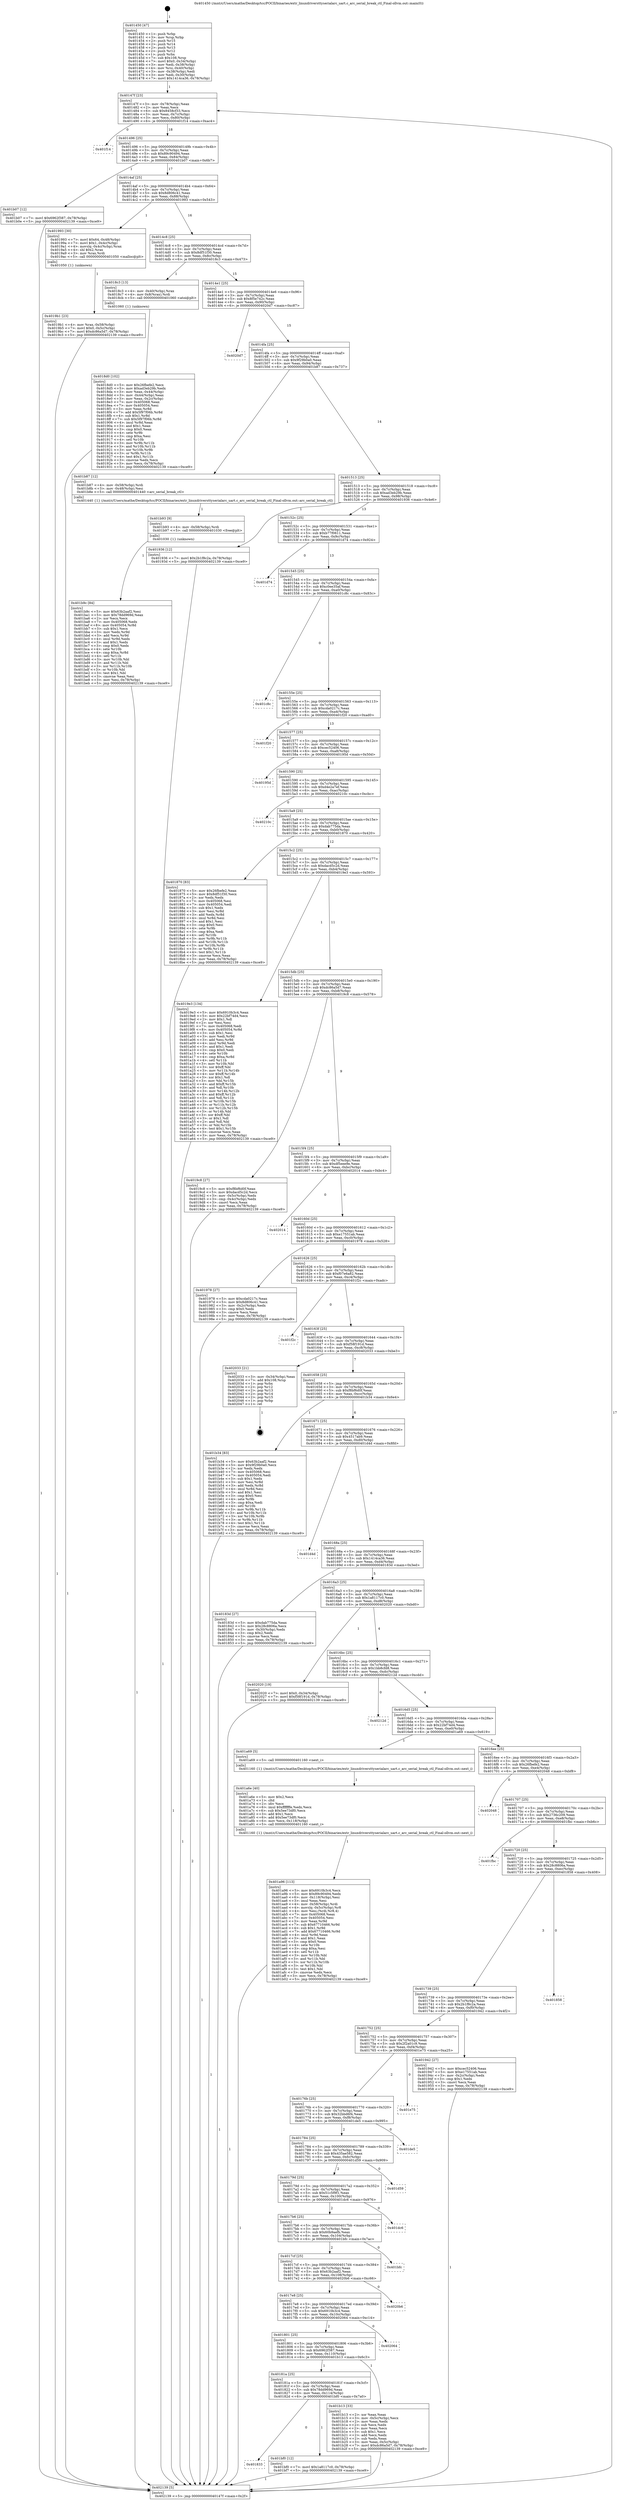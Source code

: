 digraph "0x401450" {
  label = "0x401450 (/mnt/c/Users/mathe/Desktop/tcc/POCII/binaries/extr_linuxdriversttyserialarc_uart.c_arc_serial_break_ctl_Final-ollvm.out::main(0))"
  labelloc = "t"
  node[shape=record]

  Entry [label="",width=0.3,height=0.3,shape=circle,fillcolor=black,style=filled]
  "0x40147f" [label="{
     0x40147f [23]\l
     | [instrs]\l
     &nbsp;&nbsp;0x40147f \<+3\>: mov -0x78(%rbp),%eax\l
     &nbsp;&nbsp;0x401482 \<+2\>: mov %eax,%ecx\l
     &nbsp;&nbsp;0x401484 \<+6\>: sub $0x8458cf33,%ecx\l
     &nbsp;&nbsp;0x40148a \<+3\>: mov %eax,-0x7c(%rbp)\l
     &nbsp;&nbsp;0x40148d \<+3\>: mov %ecx,-0x80(%rbp)\l
     &nbsp;&nbsp;0x401490 \<+6\>: je 0000000000401f14 \<main+0xac4\>\l
  }"]
  "0x401f14" [label="{
     0x401f14\l
  }", style=dashed]
  "0x401496" [label="{
     0x401496 [25]\l
     | [instrs]\l
     &nbsp;&nbsp;0x401496 \<+5\>: jmp 000000000040149b \<main+0x4b\>\l
     &nbsp;&nbsp;0x40149b \<+3\>: mov -0x7c(%rbp),%eax\l
     &nbsp;&nbsp;0x40149e \<+5\>: sub $0x89c90494,%eax\l
     &nbsp;&nbsp;0x4014a3 \<+6\>: mov %eax,-0x84(%rbp)\l
     &nbsp;&nbsp;0x4014a9 \<+6\>: je 0000000000401b07 \<main+0x6b7\>\l
  }"]
  Exit [label="",width=0.3,height=0.3,shape=circle,fillcolor=black,style=filled,peripheries=2]
  "0x401b07" [label="{
     0x401b07 [12]\l
     | [instrs]\l
     &nbsp;&nbsp;0x401b07 \<+7\>: movl $0x6962f387,-0x78(%rbp)\l
     &nbsp;&nbsp;0x401b0e \<+5\>: jmp 0000000000402139 \<main+0xce9\>\l
  }"]
  "0x4014af" [label="{
     0x4014af [25]\l
     | [instrs]\l
     &nbsp;&nbsp;0x4014af \<+5\>: jmp 00000000004014b4 \<main+0x64\>\l
     &nbsp;&nbsp;0x4014b4 \<+3\>: mov -0x7c(%rbp),%eax\l
     &nbsp;&nbsp;0x4014b7 \<+5\>: sub $0x8d806c41,%eax\l
     &nbsp;&nbsp;0x4014bc \<+6\>: mov %eax,-0x88(%rbp)\l
     &nbsp;&nbsp;0x4014c2 \<+6\>: je 0000000000401993 \<main+0x543\>\l
  }"]
  "0x401833" [label="{
     0x401833\l
  }", style=dashed]
  "0x401993" [label="{
     0x401993 [30]\l
     | [instrs]\l
     &nbsp;&nbsp;0x401993 \<+7\>: movl $0x64,-0x48(%rbp)\l
     &nbsp;&nbsp;0x40199a \<+7\>: movl $0x1,-0x4c(%rbp)\l
     &nbsp;&nbsp;0x4019a1 \<+4\>: movslq -0x4c(%rbp),%rax\l
     &nbsp;&nbsp;0x4019a5 \<+4\>: shl $0x2,%rax\l
     &nbsp;&nbsp;0x4019a9 \<+3\>: mov %rax,%rdi\l
     &nbsp;&nbsp;0x4019ac \<+5\>: call 0000000000401050 \<malloc@plt\>\l
     | [calls]\l
     &nbsp;&nbsp;0x401050 \{1\} (unknown)\l
  }"]
  "0x4014c8" [label="{
     0x4014c8 [25]\l
     | [instrs]\l
     &nbsp;&nbsp;0x4014c8 \<+5\>: jmp 00000000004014cd \<main+0x7d\>\l
     &nbsp;&nbsp;0x4014cd \<+3\>: mov -0x7c(%rbp),%eax\l
     &nbsp;&nbsp;0x4014d0 \<+5\>: sub $0x8df51f30,%eax\l
     &nbsp;&nbsp;0x4014d5 \<+6\>: mov %eax,-0x8c(%rbp)\l
     &nbsp;&nbsp;0x4014db \<+6\>: je 00000000004018c3 \<main+0x473\>\l
  }"]
  "0x401bf0" [label="{
     0x401bf0 [12]\l
     | [instrs]\l
     &nbsp;&nbsp;0x401bf0 \<+7\>: movl $0x1a8117c0,-0x78(%rbp)\l
     &nbsp;&nbsp;0x401bf7 \<+5\>: jmp 0000000000402139 \<main+0xce9\>\l
  }"]
  "0x4018c3" [label="{
     0x4018c3 [13]\l
     | [instrs]\l
     &nbsp;&nbsp;0x4018c3 \<+4\>: mov -0x40(%rbp),%rax\l
     &nbsp;&nbsp;0x4018c7 \<+4\>: mov 0x8(%rax),%rdi\l
     &nbsp;&nbsp;0x4018cb \<+5\>: call 0000000000401060 \<atoi@plt\>\l
     | [calls]\l
     &nbsp;&nbsp;0x401060 \{1\} (unknown)\l
  }"]
  "0x4014e1" [label="{
     0x4014e1 [25]\l
     | [instrs]\l
     &nbsp;&nbsp;0x4014e1 \<+5\>: jmp 00000000004014e6 \<main+0x96\>\l
     &nbsp;&nbsp;0x4014e6 \<+3\>: mov -0x7c(%rbp),%eax\l
     &nbsp;&nbsp;0x4014e9 \<+5\>: sub $0x8f5e742c,%eax\l
     &nbsp;&nbsp;0x4014ee \<+6\>: mov %eax,-0x90(%rbp)\l
     &nbsp;&nbsp;0x4014f4 \<+6\>: je 00000000004020d7 \<main+0xc87\>\l
  }"]
  "0x401b9c" [label="{
     0x401b9c [84]\l
     | [instrs]\l
     &nbsp;&nbsp;0x401b9c \<+5\>: mov $0x63b2aaf2,%esi\l
     &nbsp;&nbsp;0x401ba1 \<+5\>: mov $0x78dd969d,%eax\l
     &nbsp;&nbsp;0x401ba6 \<+2\>: xor %ecx,%ecx\l
     &nbsp;&nbsp;0x401ba8 \<+7\>: mov 0x405068,%edx\l
     &nbsp;&nbsp;0x401baf \<+8\>: mov 0x405054,%r8d\l
     &nbsp;&nbsp;0x401bb7 \<+3\>: sub $0x1,%ecx\l
     &nbsp;&nbsp;0x401bba \<+3\>: mov %edx,%r9d\l
     &nbsp;&nbsp;0x401bbd \<+3\>: add %ecx,%r9d\l
     &nbsp;&nbsp;0x401bc0 \<+4\>: imul %r9d,%edx\l
     &nbsp;&nbsp;0x401bc4 \<+3\>: and $0x1,%edx\l
     &nbsp;&nbsp;0x401bc7 \<+3\>: cmp $0x0,%edx\l
     &nbsp;&nbsp;0x401bca \<+4\>: sete %r10b\l
     &nbsp;&nbsp;0x401bce \<+4\>: cmp $0xa,%r8d\l
     &nbsp;&nbsp;0x401bd2 \<+4\>: setl %r11b\l
     &nbsp;&nbsp;0x401bd6 \<+3\>: mov %r10b,%bl\l
     &nbsp;&nbsp;0x401bd9 \<+3\>: and %r11b,%bl\l
     &nbsp;&nbsp;0x401bdc \<+3\>: xor %r11b,%r10b\l
     &nbsp;&nbsp;0x401bdf \<+3\>: or %r10b,%bl\l
     &nbsp;&nbsp;0x401be2 \<+3\>: test $0x1,%bl\l
     &nbsp;&nbsp;0x401be5 \<+3\>: cmovne %eax,%esi\l
     &nbsp;&nbsp;0x401be8 \<+3\>: mov %esi,-0x78(%rbp)\l
     &nbsp;&nbsp;0x401beb \<+5\>: jmp 0000000000402139 \<main+0xce9\>\l
  }"]
  "0x4020d7" [label="{
     0x4020d7\l
  }", style=dashed]
  "0x4014fa" [label="{
     0x4014fa [25]\l
     | [instrs]\l
     &nbsp;&nbsp;0x4014fa \<+5\>: jmp 00000000004014ff \<main+0xaf\>\l
     &nbsp;&nbsp;0x4014ff \<+3\>: mov -0x7c(%rbp),%eax\l
     &nbsp;&nbsp;0x401502 \<+5\>: sub $0x9f29b0a0,%eax\l
     &nbsp;&nbsp;0x401507 \<+6\>: mov %eax,-0x94(%rbp)\l
     &nbsp;&nbsp;0x40150d \<+6\>: je 0000000000401b87 \<main+0x737\>\l
  }"]
  "0x401b93" [label="{
     0x401b93 [9]\l
     | [instrs]\l
     &nbsp;&nbsp;0x401b93 \<+4\>: mov -0x58(%rbp),%rdi\l
     &nbsp;&nbsp;0x401b97 \<+5\>: call 0000000000401030 \<free@plt\>\l
     | [calls]\l
     &nbsp;&nbsp;0x401030 \{1\} (unknown)\l
  }"]
  "0x401b87" [label="{
     0x401b87 [12]\l
     | [instrs]\l
     &nbsp;&nbsp;0x401b87 \<+4\>: mov -0x58(%rbp),%rdi\l
     &nbsp;&nbsp;0x401b8b \<+3\>: mov -0x48(%rbp),%esi\l
     &nbsp;&nbsp;0x401b8e \<+5\>: call 0000000000401440 \<arc_serial_break_ctl\>\l
     | [calls]\l
     &nbsp;&nbsp;0x401440 \{1\} (/mnt/c/Users/mathe/Desktop/tcc/POCII/binaries/extr_linuxdriversttyserialarc_uart.c_arc_serial_break_ctl_Final-ollvm.out::arc_serial_break_ctl)\l
  }"]
  "0x401513" [label="{
     0x401513 [25]\l
     | [instrs]\l
     &nbsp;&nbsp;0x401513 \<+5\>: jmp 0000000000401518 \<main+0xc8\>\l
     &nbsp;&nbsp;0x401518 \<+3\>: mov -0x7c(%rbp),%eax\l
     &nbsp;&nbsp;0x40151b \<+5\>: sub $0xad3eb29b,%eax\l
     &nbsp;&nbsp;0x401520 \<+6\>: mov %eax,-0x98(%rbp)\l
     &nbsp;&nbsp;0x401526 \<+6\>: je 0000000000401936 \<main+0x4e6\>\l
  }"]
  "0x40181a" [label="{
     0x40181a [25]\l
     | [instrs]\l
     &nbsp;&nbsp;0x40181a \<+5\>: jmp 000000000040181f \<main+0x3cf\>\l
     &nbsp;&nbsp;0x40181f \<+3\>: mov -0x7c(%rbp),%eax\l
     &nbsp;&nbsp;0x401822 \<+5\>: sub $0x78dd969d,%eax\l
     &nbsp;&nbsp;0x401827 \<+6\>: mov %eax,-0x114(%rbp)\l
     &nbsp;&nbsp;0x40182d \<+6\>: je 0000000000401bf0 \<main+0x7a0\>\l
  }"]
  "0x401936" [label="{
     0x401936 [12]\l
     | [instrs]\l
     &nbsp;&nbsp;0x401936 \<+7\>: movl $0x2b1f8c2a,-0x78(%rbp)\l
     &nbsp;&nbsp;0x40193d \<+5\>: jmp 0000000000402139 \<main+0xce9\>\l
  }"]
  "0x40152c" [label="{
     0x40152c [25]\l
     | [instrs]\l
     &nbsp;&nbsp;0x40152c \<+5\>: jmp 0000000000401531 \<main+0xe1\>\l
     &nbsp;&nbsp;0x401531 \<+3\>: mov -0x7c(%rbp),%eax\l
     &nbsp;&nbsp;0x401534 \<+5\>: sub $0xb77f0611,%eax\l
     &nbsp;&nbsp;0x401539 \<+6\>: mov %eax,-0x9c(%rbp)\l
     &nbsp;&nbsp;0x40153f \<+6\>: je 0000000000401d74 \<main+0x924\>\l
  }"]
  "0x401b13" [label="{
     0x401b13 [33]\l
     | [instrs]\l
     &nbsp;&nbsp;0x401b13 \<+2\>: xor %eax,%eax\l
     &nbsp;&nbsp;0x401b15 \<+3\>: mov -0x5c(%rbp),%ecx\l
     &nbsp;&nbsp;0x401b18 \<+2\>: mov %eax,%edx\l
     &nbsp;&nbsp;0x401b1a \<+2\>: sub %ecx,%edx\l
     &nbsp;&nbsp;0x401b1c \<+2\>: mov %eax,%ecx\l
     &nbsp;&nbsp;0x401b1e \<+3\>: sub $0x1,%ecx\l
     &nbsp;&nbsp;0x401b21 \<+2\>: add %ecx,%edx\l
     &nbsp;&nbsp;0x401b23 \<+2\>: sub %edx,%eax\l
     &nbsp;&nbsp;0x401b25 \<+3\>: mov %eax,-0x5c(%rbp)\l
     &nbsp;&nbsp;0x401b28 \<+7\>: movl $0xdc86a5d7,-0x78(%rbp)\l
     &nbsp;&nbsp;0x401b2f \<+5\>: jmp 0000000000402139 \<main+0xce9\>\l
  }"]
  "0x401d74" [label="{
     0x401d74\l
  }", style=dashed]
  "0x401545" [label="{
     0x401545 [25]\l
     | [instrs]\l
     &nbsp;&nbsp;0x401545 \<+5\>: jmp 000000000040154a \<main+0xfa\>\l
     &nbsp;&nbsp;0x40154a \<+3\>: mov -0x7c(%rbp),%eax\l
     &nbsp;&nbsp;0x40154d \<+5\>: sub $0xc0ee35af,%eax\l
     &nbsp;&nbsp;0x401552 \<+6\>: mov %eax,-0xa0(%rbp)\l
     &nbsp;&nbsp;0x401558 \<+6\>: je 0000000000401c8c \<main+0x83c\>\l
  }"]
  "0x401801" [label="{
     0x401801 [25]\l
     | [instrs]\l
     &nbsp;&nbsp;0x401801 \<+5\>: jmp 0000000000401806 \<main+0x3b6\>\l
     &nbsp;&nbsp;0x401806 \<+3\>: mov -0x7c(%rbp),%eax\l
     &nbsp;&nbsp;0x401809 \<+5\>: sub $0x6962f387,%eax\l
     &nbsp;&nbsp;0x40180e \<+6\>: mov %eax,-0x110(%rbp)\l
     &nbsp;&nbsp;0x401814 \<+6\>: je 0000000000401b13 \<main+0x6c3\>\l
  }"]
  "0x401c8c" [label="{
     0x401c8c\l
  }", style=dashed]
  "0x40155e" [label="{
     0x40155e [25]\l
     | [instrs]\l
     &nbsp;&nbsp;0x40155e \<+5\>: jmp 0000000000401563 \<main+0x113\>\l
     &nbsp;&nbsp;0x401563 \<+3\>: mov -0x7c(%rbp),%eax\l
     &nbsp;&nbsp;0x401566 \<+5\>: sub $0xcda0217c,%eax\l
     &nbsp;&nbsp;0x40156b \<+6\>: mov %eax,-0xa4(%rbp)\l
     &nbsp;&nbsp;0x401571 \<+6\>: je 0000000000401f20 \<main+0xad0\>\l
  }"]
  "0x402064" [label="{
     0x402064\l
  }", style=dashed]
  "0x401f20" [label="{
     0x401f20\l
  }", style=dashed]
  "0x401577" [label="{
     0x401577 [25]\l
     | [instrs]\l
     &nbsp;&nbsp;0x401577 \<+5\>: jmp 000000000040157c \<main+0x12c\>\l
     &nbsp;&nbsp;0x40157c \<+3\>: mov -0x7c(%rbp),%eax\l
     &nbsp;&nbsp;0x40157f \<+5\>: sub $0xcec52406,%eax\l
     &nbsp;&nbsp;0x401584 \<+6\>: mov %eax,-0xa8(%rbp)\l
     &nbsp;&nbsp;0x40158a \<+6\>: je 000000000040195d \<main+0x50d\>\l
  }"]
  "0x4017e8" [label="{
     0x4017e8 [25]\l
     | [instrs]\l
     &nbsp;&nbsp;0x4017e8 \<+5\>: jmp 00000000004017ed \<main+0x39d\>\l
     &nbsp;&nbsp;0x4017ed \<+3\>: mov -0x7c(%rbp),%eax\l
     &nbsp;&nbsp;0x4017f0 \<+5\>: sub $0x6910b3c4,%eax\l
     &nbsp;&nbsp;0x4017f5 \<+6\>: mov %eax,-0x10c(%rbp)\l
     &nbsp;&nbsp;0x4017fb \<+6\>: je 0000000000402064 \<main+0xc14\>\l
  }"]
  "0x40195d" [label="{
     0x40195d\l
  }", style=dashed]
  "0x401590" [label="{
     0x401590 [25]\l
     | [instrs]\l
     &nbsp;&nbsp;0x401590 \<+5\>: jmp 0000000000401595 \<main+0x145\>\l
     &nbsp;&nbsp;0x401595 \<+3\>: mov -0x7c(%rbp),%eax\l
     &nbsp;&nbsp;0x401598 \<+5\>: sub $0xd4e2a7ef,%eax\l
     &nbsp;&nbsp;0x40159d \<+6\>: mov %eax,-0xac(%rbp)\l
     &nbsp;&nbsp;0x4015a3 \<+6\>: je 000000000040210c \<main+0xcbc\>\l
  }"]
  "0x4020b6" [label="{
     0x4020b6\l
  }", style=dashed]
  "0x40210c" [label="{
     0x40210c\l
  }", style=dashed]
  "0x4015a9" [label="{
     0x4015a9 [25]\l
     | [instrs]\l
     &nbsp;&nbsp;0x4015a9 \<+5\>: jmp 00000000004015ae \<main+0x15e\>\l
     &nbsp;&nbsp;0x4015ae \<+3\>: mov -0x7c(%rbp),%eax\l
     &nbsp;&nbsp;0x4015b1 \<+5\>: sub $0xdab775da,%eax\l
     &nbsp;&nbsp;0x4015b6 \<+6\>: mov %eax,-0xb0(%rbp)\l
     &nbsp;&nbsp;0x4015bc \<+6\>: je 0000000000401870 \<main+0x420\>\l
  }"]
  "0x4017cf" [label="{
     0x4017cf [25]\l
     | [instrs]\l
     &nbsp;&nbsp;0x4017cf \<+5\>: jmp 00000000004017d4 \<main+0x384\>\l
     &nbsp;&nbsp;0x4017d4 \<+3\>: mov -0x7c(%rbp),%eax\l
     &nbsp;&nbsp;0x4017d7 \<+5\>: sub $0x63b2aaf2,%eax\l
     &nbsp;&nbsp;0x4017dc \<+6\>: mov %eax,-0x108(%rbp)\l
     &nbsp;&nbsp;0x4017e2 \<+6\>: je 00000000004020b6 \<main+0xc66\>\l
  }"]
  "0x401870" [label="{
     0x401870 [83]\l
     | [instrs]\l
     &nbsp;&nbsp;0x401870 \<+5\>: mov $0x26fbefe2,%eax\l
     &nbsp;&nbsp;0x401875 \<+5\>: mov $0x8df51f30,%ecx\l
     &nbsp;&nbsp;0x40187a \<+2\>: xor %edx,%edx\l
     &nbsp;&nbsp;0x40187c \<+7\>: mov 0x405068,%esi\l
     &nbsp;&nbsp;0x401883 \<+7\>: mov 0x405054,%edi\l
     &nbsp;&nbsp;0x40188a \<+3\>: sub $0x1,%edx\l
     &nbsp;&nbsp;0x40188d \<+3\>: mov %esi,%r8d\l
     &nbsp;&nbsp;0x401890 \<+3\>: add %edx,%r8d\l
     &nbsp;&nbsp;0x401893 \<+4\>: imul %r8d,%esi\l
     &nbsp;&nbsp;0x401897 \<+3\>: and $0x1,%esi\l
     &nbsp;&nbsp;0x40189a \<+3\>: cmp $0x0,%esi\l
     &nbsp;&nbsp;0x40189d \<+4\>: sete %r9b\l
     &nbsp;&nbsp;0x4018a1 \<+3\>: cmp $0xa,%edi\l
     &nbsp;&nbsp;0x4018a4 \<+4\>: setl %r10b\l
     &nbsp;&nbsp;0x4018a8 \<+3\>: mov %r9b,%r11b\l
     &nbsp;&nbsp;0x4018ab \<+3\>: and %r10b,%r11b\l
     &nbsp;&nbsp;0x4018ae \<+3\>: xor %r10b,%r9b\l
     &nbsp;&nbsp;0x4018b1 \<+3\>: or %r9b,%r11b\l
     &nbsp;&nbsp;0x4018b4 \<+4\>: test $0x1,%r11b\l
     &nbsp;&nbsp;0x4018b8 \<+3\>: cmovne %ecx,%eax\l
     &nbsp;&nbsp;0x4018bb \<+3\>: mov %eax,-0x78(%rbp)\l
     &nbsp;&nbsp;0x4018be \<+5\>: jmp 0000000000402139 \<main+0xce9\>\l
  }"]
  "0x4015c2" [label="{
     0x4015c2 [25]\l
     | [instrs]\l
     &nbsp;&nbsp;0x4015c2 \<+5\>: jmp 00000000004015c7 \<main+0x177\>\l
     &nbsp;&nbsp;0x4015c7 \<+3\>: mov -0x7c(%rbp),%eax\l
     &nbsp;&nbsp;0x4015ca \<+5\>: sub $0xdacd5c2d,%eax\l
     &nbsp;&nbsp;0x4015cf \<+6\>: mov %eax,-0xb4(%rbp)\l
     &nbsp;&nbsp;0x4015d5 \<+6\>: je 00000000004019e3 \<main+0x593\>\l
  }"]
  "0x401bfc" [label="{
     0x401bfc\l
  }", style=dashed]
  "0x4019e3" [label="{
     0x4019e3 [134]\l
     | [instrs]\l
     &nbsp;&nbsp;0x4019e3 \<+5\>: mov $0x6910b3c4,%eax\l
     &nbsp;&nbsp;0x4019e8 \<+5\>: mov $0x22bf74d4,%ecx\l
     &nbsp;&nbsp;0x4019ed \<+2\>: mov $0x1,%dl\l
     &nbsp;&nbsp;0x4019ef \<+2\>: xor %esi,%esi\l
     &nbsp;&nbsp;0x4019f1 \<+7\>: mov 0x405068,%edi\l
     &nbsp;&nbsp;0x4019f8 \<+8\>: mov 0x405054,%r8d\l
     &nbsp;&nbsp;0x401a00 \<+3\>: sub $0x1,%esi\l
     &nbsp;&nbsp;0x401a03 \<+3\>: mov %edi,%r9d\l
     &nbsp;&nbsp;0x401a06 \<+3\>: add %esi,%r9d\l
     &nbsp;&nbsp;0x401a09 \<+4\>: imul %r9d,%edi\l
     &nbsp;&nbsp;0x401a0d \<+3\>: and $0x1,%edi\l
     &nbsp;&nbsp;0x401a10 \<+3\>: cmp $0x0,%edi\l
     &nbsp;&nbsp;0x401a13 \<+4\>: sete %r10b\l
     &nbsp;&nbsp;0x401a17 \<+4\>: cmp $0xa,%r8d\l
     &nbsp;&nbsp;0x401a1b \<+4\>: setl %r11b\l
     &nbsp;&nbsp;0x401a1f \<+3\>: mov %r10b,%bl\l
     &nbsp;&nbsp;0x401a22 \<+3\>: xor $0xff,%bl\l
     &nbsp;&nbsp;0x401a25 \<+3\>: mov %r11b,%r14b\l
     &nbsp;&nbsp;0x401a28 \<+4\>: xor $0xff,%r14b\l
     &nbsp;&nbsp;0x401a2c \<+3\>: xor $0x1,%dl\l
     &nbsp;&nbsp;0x401a2f \<+3\>: mov %bl,%r15b\l
     &nbsp;&nbsp;0x401a32 \<+4\>: and $0xff,%r15b\l
     &nbsp;&nbsp;0x401a36 \<+3\>: and %dl,%r10b\l
     &nbsp;&nbsp;0x401a39 \<+3\>: mov %r14b,%r12b\l
     &nbsp;&nbsp;0x401a3c \<+4\>: and $0xff,%r12b\l
     &nbsp;&nbsp;0x401a40 \<+3\>: and %dl,%r11b\l
     &nbsp;&nbsp;0x401a43 \<+3\>: or %r10b,%r15b\l
     &nbsp;&nbsp;0x401a46 \<+3\>: or %r11b,%r12b\l
     &nbsp;&nbsp;0x401a49 \<+3\>: xor %r12b,%r15b\l
     &nbsp;&nbsp;0x401a4c \<+3\>: or %r14b,%bl\l
     &nbsp;&nbsp;0x401a4f \<+3\>: xor $0xff,%bl\l
     &nbsp;&nbsp;0x401a52 \<+3\>: or $0x1,%dl\l
     &nbsp;&nbsp;0x401a55 \<+2\>: and %dl,%bl\l
     &nbsp;&nbsp;0x401a57 \<+3\>: or %bl,%r15b\l
     &nbsp;&nbsp;0x401a5a \<+4\>: test $0x1,%r15b\l
     &nbsp;&nbsp;0x401a5e \<+3\>: cmovne %ecx,%eax\l
     &nbsp;&nbsp;0x401a61 \<+3\>: mov %eax,-0x78(%rbp)\l
     &nbsp;&nbsp;0x401a64 \<+5\>: jmp 0000000000402139 \<main+0xce9\>\l
  }"]
  "0x4015db" [label="{
     0x4015db [25]\l
     | [instrs]\l
     &nbsp;&nbsp;0x4015db \<+5\>: jmp 00000000004015e0 \<main+0x190\>\l
     &nbsp;&nbsp;0x4015e0 \<+3\>: mov -0x7c(%rbp),%eax\l
     &nbsp;&nbsp;0x4015e3 \<+5\>: sub $0xdc86a5d7,%eax\l
     &nbsp;&nbsp;0x4015e8 \<+6\>: mov %eax,-0xb8(%rbp)\l
     &nbsp;&nbsp;0x4015ee \<+6\>: je 00000000004019c8 \<main+0x578\>\l
  }"]
  "0x4017b6" [label="{
     0x4017b6 [25]\l
     | [instrs]\l
     &nbsp;&nbsp;0x4017b6 \<+5\>: jmp 00000000004017bb \<main+0x36b\>\l
     &nbsp;&nbsp;0x4017bb \<+3\>: mov -0x7c(%rbp),%eax\l
     &nbsp;&nbsp;0x4017be \<+5\>: sub $0x60b9aefb,%eax\l
     &nbsp;&nbsp;0x4017c3 \<+6\>: mov %eax,-0x104(%rbp)\l
     &nbsp;&nbsp;0x4017c9 \<+6\>: je 0000000000401bfc \<main+0x7ac\>\l
  }"]
  "0x4019c8" [label="{
     0x4019c8 [27]\l
     | [instrs]\l
     &nbsp;&nbsp;0x4019c8 \<+5\>: mov $0xf8bf6d0f,%eax\l
     &nbsp;&nbsp;0x4019cd \<+5\>: mov $0xdacd5c2d,%ecx\l
     &nbsp;&nbsp;0x4019d2 \<+3\>: mov -0x5c(%rbp),%edx\l
     &nbsp;&nbsp;0x4019d5 \<+3\>: cmp -0x4c(%rbp),%edx\l
     &nbsp;&nbsp;0x4019d8 \<+3\>: cmovl %ecx,%eax\l
     &nbsp;&nbsp;0x4019db \<+3\>: mov %eax,-0x78(%rbp)\l
     &nbsp;&nbsp;0x4019de \<+5\>: jmp 0000000000402139 \<main+0xce9\>\l
  }"]
  "0x4015f4" [label="{
     0x4015f4 [25]\l
     | [instrs]\l
     &nbsp;&nbsp;0x4015f4 \<+5\>: jmp 00000000004015f9 \<main+0x1a9\>\l
     &nbsp;&nbsp;0x4015f9 \<+3\>: mov -0x7c(%rbp),%eax\l
     &nbsp;&nbsp;0x4015fc \<+5\>: sub $0xdf5eee9e,%eax\l
     &nbsp;&nbsp;0x401601 \<+6\>: mov %eax,-0xbc(%rbp)\l
     &nbsp;&nbsp;0x401607 \<+6\>: je 0000000000402014 \<main+0xbc4\>\l
  }"]
  "0x401dc6" [label="{
     0x401dc6\l
  }", style=dashed]
  "0x402014" [label="{
     0x402014\l
  }", style=dashed]
  "0x40160d" [label="{
     0x40160d [25]\l
     | [instrs]\l
     &nbsp;&nbsp;0x40160d \<+5\>: jmp 0000000000401612 \<main+0x1c2\>\l
     &nbsp;&nbsp;0x401612 \<+3\>: mov -0x7c(%rbp),%eax\l
     &nbsp;&nbsp;0x401615 \<+5\>: sub $0xe17551ab,%eax\l
     &nbsp;&nbsp;0x40161a \<+6\>: mov %eax,-0xc0(%rbp)\l
     &nbsp;&nbsp;0x401620 \<+6\>: je 0000000000401978 \<main+0x528\>\l
  }"]
  "0x40179d" [label="{
     0x40179d [25]\l
     | [instrs]\l
     &nbsp;&nbsp;0x40179d \<+5\>: jmp 00000000004017a2 \<main+0x352\>\l
     &nbsp;&nbsp;0x4017a2 \<+3\>: mov -0x7c(%rbp),%eax\l
     &nbsp;&nbsp;0x4017a5 \<+5\>: sub $0x51c5f9f1,%eax\l
     &nbsp;&nbsp;0x4017aa \<+6\>: mov %eax,-0x100(%rbp)\l
     &nbsp;&nbsp;0x4017b0 \<+6\>: je 0000000000401dc6 \<main+0x976\>\l
  }"]
  "0x401978" [label="{
     0x401978 [27]\l
     | [instrs]\l
     &nbsp;&nbsp;0x401978 \<+5\>: mov $0xcda0217c,%eax\l
     &nbsp;&nbsp;0x40197d \<+5\>: mov $0x8d806c41,%ecx\l
     &nbsp;&nbsp;0x401982 \<+3\>: mov -0x2c(%rbp),%edx\l
     &nbsp;&nbsp;0x401985 \<+3\>: cmp $0x0,%edx\l
     &nbsp;&nbsp;0x401988 \<+3\>: cmove %ecx,%eax\l
     &nbsp;&nbsp;0x40198b \<+3\>: mov %eax,-0x78(%rbp)\l
     &nbsp;&nbsp;0x40198e \<+5\>: jmp 0000000000402139 \<main+0xce9\>\l
  }"]
  "0x401626" [label="{
     0x401626 [25]\l
     | [instrs]\l
     &nbsp;&nbsp;0x401626 \<+5\>: jmp 000000000040162b \<main+0x1db\>\l
     &nbsp;&nbsp;0x40162b \<+3\>: mov -0x7c(%rbp),%eax\l
     &nbsp;&nbsp;0x40162e \<+5\>: sub $0xf07e6a82,%eax\l
     &nbsp;&nbsp;0x401633 \<+6\>: mov %eax,-0xc4(%rbp)\l
     &nbsp;&nbsp;0x401639 \<+6\>: je 0000000000401f2c \<main+0xadc\>\l
  }"]
  "0x401d59" [label="{
     0x401d59\l
  }", style=dashed]
  "0x401f2c" [label="{
     0x401f2c\l
  }", style=dashed]
  "0x40163f" [label="{
     0x40163f [25]\l
     | [instrs]\l
     &nbsp;&nbsp;0x40163f \<+5\>: jmp 0000000000401644 \<main+0x1f4\>\l
     &nbsp;&nbsp;0x401644 \<+3\>: mov -0x7c(%rbp),%eax\l
     &nbsp;&nbsp;0x401647 \<+5\>: sub $0xf58f191d,%eax\l
     &nbsp;&nbsp;0x40164c \<+6\>: mov %eax,-0xc8(%rbp)\l
     &nbsp;&nbsp;0x401652 \<+6\>: je 0000000000402033 \<main+0xbe3\>\l
  }"]
  "0x401784" [label="{
     0x401784 [25]\l
     | [instrs]\l
     &nbsp;&nbsp;0x401784 \<+5\>: jmp 0000000000401789 \<main+0x339\>\l
     &nbsp;&nbsp;0x401789 \<+3\>: mov -0x7c(%rbp),%eax\l
     &nbsp;&nbsp;0x40178c \<+5\>: sub $0x435ae582,%eax\l
     &nbsp;&nbsp;0x401791 \<+6\>: mov %eax,-0xfc(%rbp)\l
     &nbsp;&nbsp;0x401797 \<+6\>: je 0000000000401d59 \<main+0x909\>\l
  }"]
  "0x402033" [label="{
     0x402033 [21]\l
     | [instrs]\l
     &nbsp;&nbsp;0x402033 \<+3\>: mov -0x34(%rbp),%eax\l
     &nbsp;&nbsp;0x402036 \<+7\>: add $0x108,%rsp\l
     &nbsp;&nbsp;0x40203d \<+1\>: pop %rbx\l
     &nbsp;&nbsp;0x40203e \<+2\>: pop %r12\l
     &nbsp;&nbsp;0x402040 \<+2\>: pop %r13\l
     &nbsp;&nbsp;0x402042 \<+2\>: pop %r14\l
     &nbsp;&nbsp;0x402044 \<+2\>: pop %r15\l
     &nbsp;&nbsp;0x402046 \<+1\>: pop %rbp\l
     &nbsp;&nbsp;0x402047 \<+1\>: ret\l
  }"]
  "0x401658" [label="{
     0x401658 [25]\l
     | [instrs]\l
     &nbsp;&nbsp;0x401658 \<+5\>: jmp 000000000040165d \<main+0x20d\>\l
     &nbsp;&nbsp;0x40165d \<+3\>: mov -0x7c(%rbp),%eax\l
     &nbsp;&nbsp;0x401660 \<+5\>: sub $0xf8bf6d0f,%eax\l
     &nbsp;&nbsp;0x401665 \<+6\>: mov %eax,-0xcc(%rbp)\l
     &nbsp;&nbsp;0x40166b \<+6\>: je 0000000000401b34 \<main+0x6e4\>\l
  }"]
  "0x401de5" [label="{
     0x401de5\l
  }", style=dashed]
  "0x401b34" [label="{
     0x401b34 [83]\l
     | [instrs]\l
     &nbsp;&nbsp;0x401b34 \<+5\>: mov $0x63b2aaf2,%eax\l
     &nbsp;&nbsp;0x401b39 \<+5\>: mov $0x9f29b0a0,%ecx\l
     &nbsp;&nbsp;0x401b3e \<+2\>: xor %edx,%edx\l
     &nbsp;&nbsp;0x401b40 \<+7\>: mov 0x405068,%esi\l
     &nbsp;&nbsp;0x401b47 \<+7\>: mov 0x405054,%edi\l
     &nbsp;&nbsp;0x401b4e \<+3\>: sub $0x1,%edx\l
     &nbsp;&nbsp;0x401b51 \<+3\>: mov %esi,%r8d\l
     &nbsp;&nbsp;0x401b54 \<+3\>: add %edx,%r8d\l
     &nbsp;&nbsp;0x401b57 \<+4\>: imul %r8d,%esi\l
     &nbsp;&nbsp;0x401b5b \<+3\>: and $0x1,%esi\l
     &nbsp;&nbsp;0x401b5e \<+3\>: cmp $0x0,%esi\l
     &nbsp;&nbsp;0x401b61 \<+4\>: sete %r9b\l
     &nbsp;&nbsp;0x401b65 \<+3\>: cmp $0xa,%edi\l
     &nbsp;&nbsp;0x401b68 \<+4\>: setl %r10b\l
     &nbsp;&nbsp;0x401b6c \<+3\>: mov %r9b,%r11b\l
     &nbsp;&nbsp;0x401b6f \<+3\>: and %r10b,%r11b\l
     &nbsp;&nbsp;0x401b72 \<+3\>: xor %r10b,%r9b\l
     &nbsp;&nbsp;0x401b75 \<+3\>: or %r9b,%r11b\l
     &nbsp;&nbsp;0x401b78 \<+4\>: test $0x1,%r11b\l
     &nbsp;&nbsp;0x401b7c \<+3\>: cmovne %ecx,%eax\l
     &nbsp;&nbsp;0x401b7f \<+3\>: mov %eax,-0x78(%rbp)\l
     &nbsp;&nbsp;0x401b82 \<+5\>: jmp 0000000000402139 \<main+0xce9\>\l
  }"]
  "0x401671" [label="{
     0x401671 [25]\l
     | [instrs]\l
     &nbsp;&nbsp;0x401671 \<+5\>: jmp 0000000000401676 \<main+0x226\>\l
     &nbsp;&nbsp;0x401676 \<+3\>: mov -0x7c(%rbp),%eax\l
     &nbsp;&nbsp;0x401679 \<+5\>: sub $0x4517ab9,%eax\l
     &nbsp;&nbsp;0x40167e \<+6\>: mov %eax,-0xd0(%rbp)\l
     &nbsp;&nbsp;0x401684 \<+6\>: je 0000000000401d4d \<main+0x8fd\>\l
  }"]
  "0x40176b" [label="{
     0x40176b [25]\l
     | [instrs]\l
     &nbsp;&nbsp;0x40176b \<+5\>: jmp 0000000000401770 \<main+0x320\>\l
     &nbsp;&nbsp;0x401770 \<+3\>: mov -0x7c(%rbp),%eax\l
     &nbsp;&nbsp;0x401773 \<+5\>: sub $0x32bbd6f4,%eax\l
     &nbsp;&nbsp;0x401778 \<+6\>: mov %eax,-0xf8(%rbp)\l
     &nbsp;&nbsp;0x40177e \<+6\>: je 0000000000401de5 \<main+0x995\>\l
  }"]
  "0x401d4d" [label="{
     0x401d4d\l
  }", style=dashed]
  "0x40168a" [label="{
     0x40168a [25]\l
     | [instrs]\l
     &nbsp;&nbsp;0x40168a \<+5\>: jmp 000000000040168f \<main+0x23f\>\l
     &nbsp;&nbsp;0x40168f \<+3\>: mov -0x7c(%rbp),%eax\l
     &nbsp;&nbsp;0x401692 \<+5\>: sub $0x1414ca36,%eax\l
     &nbsp;&nbsp;0x401697 \<+6\>: mov %eax,-0xd4(%rbp)\l
     &nbsp;&nbsp;0x40169d \<+6\>: je 000000000040183d \<main+0x3ed\>\l
  }"]
  "0x401e75" [label="{
     0x401e75\l
  }", style=dashed]
  "0x40183d" [label="{
     0x40183d [27]\l
     | [instrs]\l
     &nbsp;&nbsp;0x40183d \<+5\>: mov $0xdab775da,%eax\l
     &nbsp;&nbsp;0x401842 \<+5\>: mov $0x28c8806a,%ecx\l
     &nbsp;&nbsp;0x401847 \<+3\>: mov -0x30(%rbp),%edx\l
     &nbsp;&nbsp;0x40184a \<+3\>: cmp $0x2,%edx\l
     &nbsp;&nbsp;0x40184d \<+3\>: cmovne %ecx,%eax\l
     &nbsp;&nbsp;0x401850 \<+3\>: mov %eax,-0x78(%rbp)\l
     &nbsp;&nbsp;0x401853 \<+5\>: jmp 0000000000402139 \<main+0xce9\>\l
  }"]
  "0x4016a3" [label="{
     0x4016a3 [25]\l
     | [instrs]\l
     &nbsp;&nbsp;0x4016a3 \<+5\>: jmp 00000000004016a8 \<main+0x258\>\l
     &nbsp;&nbsp;0x4016a8 \<+3\>: mov -0x7c(%rbp),%eax\l
     &nbsp;&nbsp;0x4016ab \<+5\>: sub $0x1a8117c0,%eax\l
     &nbsp;&nbsp;0x4016b0 \<+6\>: mov %eax,-0xd8(%rbp)\l
     &nbsp;&nbsp;0x4016b6 \<+6\>: je 0000000000402020 \<main+0xbd0\>\l
  }"]
  "0x402139" [label="{
     0x402139 [5]\l
     | [instrs]\l
     &nbsp;&nbsp;0x402139 \<+5\>: jmp 000000000040147f \<main+0x2f\>\l
  }"]
  "0x401450" [label="{
     0x401450 [47]\l
     | [instrs]\l
     &nbsp;&nbsp;0x401450 \<+1\>: push %rbp\l
     &nbsp;&nbsp;0x401451 \<+3\>: mov %rsp,%rbp\l
     &nbsp;&nbsp;0x401454 \<+2\>: push %r15\l
     &nbsp;&nbsp;0x401456 \<+2\>: push %r14\l
     &nbsp;&nbsp;0x401458 \<+2\>: push %r13\l
     &nbsp;&nbsp;0x40145a \<+2\>: push %r12\l
     &nbsp;&nbsp;0x40145c \<+1\>: push %rbx\l
     &nbsp;&nbsp;0x40145d \<+7\>: sub $0x108,%rsp\l
     &nbsp;&nbsp;0x401464 \<+7\>: movl $0x0,-0x34(%rbp)\l
     &nbsp;&nbsp;0x40146b \<+3\>: mov %edi,-0x38(%rbp)\l
     &nbsp;&nbsp;0x40146e \<+4\>: mov %rsi,-0x40(%rbp)\l
     &nbsp;&nbsp;0x401472 \<+3\>: mov -0x38(%rbp),%edi\l
     &nbsp;&nbsp;0x401475 \<+3\>: mov %edi,-0x30(%rbp)\l
     &nbsp;&nbsp;0x401478 \<+7\>: movl $0x1414ca36,-0x78(%rbp)\l
  }"]
  "0x4018d0" [label="{
     0x4018d0 [102]\l
     | [instrs]\l
     &nbsp;&nbsp;0x4018d0 \<+5\>: mov $0x26fbefe2,%ecx\l
     &nbsp;&nbsp;0x4018d5 \<+5\>: mov $0xad3eb29b,%edx\l
     &nbsp;&nbsp;0x4018da \<+3\>: mov %eax,-0x44(%rbp)\l
     &nbsp;&nbsp;0x4018dd \<+3\>: mov -0x44(%rbp),%eax\l
     &nbsp;&nbsp;0x4018e0 \<+3\>: mov %eax,-0x2c(%rbp)\l
     &nbsp;&nbsp;0x4018e3 \<+7\>: mov 0x405068,%eax\l
     &nbsp;&nbsp;0x4018ea \<+7\>: mov 0x405054,%esi\l
     &nbsp;&nbsp;0x4018f1 \<+3\>: mov %eax,%r8d\l
     &nbsp;&nbsp;0x4018f4 \<+7\>: add $0x5f97f06b,%r8d\l
     &nbsp;&nbsp;0x4018fb \<+4\>: sub $0x1,%r8d\l
     &nbsp;&nbsp;0x4018ff \<+7\>: sub $0x5f97f06b,%r8d\l
     &nbsp;&nbsp;0x401906 \<+4\>: imul %r8d,%eax\l
     &nbsp;&nbsp;0x40190a \<+3\>: and $0x1,%eax\l
     &nbsp;&nbsp;0x40190d \<+3\>: cmp $0x0,%eax\l
     &nbsp;&nbsp;0x401910 \<+4\>: sete %r9b\l
     &nbsp;&nbsp;0x401914 \<+3\>: cmp $0xa,%esi\l
     &nbsp;&nbsp;0x401917 \<+4\>: setl %r10b\l
     &nbsp;&nbsp;0x40191b \<+3\>: mov %r9b,%r11b\l
     &nbsp;&nbsp;0x40191e \<+3\>: and %r10b,%r11b\l
     &nbsp;&nbsp;0x401921 \<+3\>: xor %r10b,%r9b\l
     &nbsp;&nbsp;0x401924 \<+3\>: or %r9b,%r11b\l
     &nbsp;&nbsp;0x401927 \<+4\>: test $0x1,%r11b\l
     &nbsp;&nbsp;0x40192b \<+3\>: cmovne %edx,%ecx\l
     &nbsp;&nbsp;0x40192e \<+3\>: mov %ecx,-0x78(%rbp)\l
     &nbsp;&nbsp;0x401931 \<+5\>: jmp 0000000000402139 \<main+0xce9\>\l
  }"]
  "0x401a96" [label="{
     0x401a96 [113]\l
     | [instrs]\l
     &nbsp;&nbsp;0x401a96 \<+5\>: mov $0x6910b3c4,%ecx\l
     &nbsp;&nbsp;0x401a9b \<+5\>: mov $0x89c90494,%edx\l
     &nbsp;&nbsp;0x401aa0 \<+6\>: mov -0x118(%rbp),%esi\l
     &nbsp;&nbsp;0x401aa6 \<+3\>: imul %eax,%esi\l
     &nbsp;&nbsp;0x401aa9 \<+4\>: mov -0x58(%rbp),%rdi\l
     &nbsp;&nbsp;0x401aad \<+4\>: movslq -0x5c(%rbp),%r8\l
     &nbsp;&nbsp;0x401ab1 \<+4\>: mov %esi,(%rdi,%r8,4)\l
     &nbsp;&nbsp;0x401ab5 \<+7\>: mov 0x405068,%eax\l
     &nbsp;&nbsp;0x401abc \<+7\>: mov 0x405054,%esi\l
     &nbsp;&nbsp;0x401ac3 \<+3\>: mov %eax,%r9d\l
     &nbsp;&nbsp;0x401ac6 \<+7\>: sub $0x67710466,%r9d\l
     &nbsp;&nbsp;0x401acd \<+4\>: sub $0x1,%r9d\l
     &nbsp;&nbsp;0x401ad1 \<+7\>: add $0x67710466,%r9d\l
     &nbsp;&nbsp;0x401ad8 \<+4\>: imul %r9d,%eax\l
     &nbsp;&nbsp;0x401adc \<+3\>: and $0x1,%eax\l
     &nbsp;&nbsp;0x401adf \<+3\>: cmp $0x0,%eax\l
     &nbsp;&nbsp;0x401ae2 \<+4\>: sete %r10b\l
     &nbsp;&nbsp;0x401ae6 \<+3\>: cmp $0xa,%esi\l
     &nbsp;&nbsp;0x401ae9 \<+4\>: setl %r11b\l
     &nbsp;&nbsp;0x401aed \<+3\>: mov %r10b,%bl\l
     &nbsp;&nbsp;0x401af0 \<+3\>: and %r11b,%bl\l
     &nbsp;&nbsp;0x401af3 \<+3\>: xor %r11b,%r10b\l
     &nbsp;&nbsp;0x401af6 \<+3\>: or %r10b,%bl\l
     &nbsp;&nbsp;0x401af9 \<+3\>: test $0x1,%bl\l
     &nbsp;&nbsp;0x401afc \<+3\>: cmovne %edx,%ecx\l
     &nbsp;&nbsp;0x401aff \<+3\>: mov %ecx,-0x78(%rbp)\l
     &nbsp;&nbsp;0x401b02 \<+5\>: jmp 0000000000402139 \<main+0xce9\>\l
  }"]
  "0x402020" [label="{
     0x402020 [19]\l
     | [instrs]\l
     &nbsp;&nbsp;0x402020 \<+7\>: movl $0x0,-0x34(%rbp)\l
     &nbsp;&nbsp;0x402027 \<+7\>: movl $0xf58f191d,-0x78(%rbp)\l
     &nbsp;&nbsp;0x40202e \<+5\>: jmp 0000000000402139 \<main+0xce9\>\l
  }"]
  "0x4016bc" [label="{
     0x4016bc [25]\l
     | [instrs]\l
     &nbsp;&nbsp;0x4016bc \<+5\>: jmp 00000000004016c1 \<main+0x271\>\l
     &nbsp;&nbsp;0x4016c1 \<+3\>: mov -0x7c(%rbp),%eax\l
     &nbsp;&nbsp;0x4016c4 \<+5\>: sub $0x1bb8cfd8,%eax\l
     &nbsp;&nbsp;0x4016c9 \<+6\>: mov %eax,-0xdc(%rbp)\l
     &nbsp;&nbsp;0x4016cf \<+6\>: je 000000000040212d \<main+0xcdd\>\l
  }"]
  "0x401a6e" [label="{
     0x401a6e [40]\l
     | [instrs]\l
     &nbsp;&nbsp;0x401a6e \<+5\>: mov $0x2,%ecx\l
     &nbsp;&nbsp;0x401a73 \<+1\>: cltd\l
     &nbsp;&nbsp;0x401a74 \<+2\>: idiv %ecx\l
     &nbsp;&nbsp;0x401a76 \<+6\>: imul $0xfffffffe,%edx,%ecx\l
     &nbsp;&nbsp;0x401a7c \<+6\>: sub $0x5ee73df0,%ecx\l
     &nbsp;&nbsp;0x401a82 \<+3\>: add $0x1,%ecx\l
     &nbsp;&nbsp;0x401a85 \<+6\>: add $0x5ee73df0,%ecx\l
     &nbsp;&nbsp;0x401a8b \<+6\>: mov %ecx,-0x118(%rbp)\l
     &nbsp;&nbsp;0x401a91 \<+5\>: call 0000000000401160 \<next_i\>\l
     | [calls]\l
     &nbsp;&nbsp;0x401160 \{1\} (/mnt/c/Users/mathe/Desktop/tcc/POCII/binaries/extr_linuxdriversttyserialarc_uart.c_arc_serial_break_ctl_Final-ollvm.out::next_i)\l
  }"]
  "0x40212d" [label="{
     0x40212d\l
  }", style=dashed]
  "0x4016d5" [label="{
     0x4016d5 [25]\l
     | [instrs]\l
     &nbsp;&nbsp;0x4016d5 \<+5\>: jmp 00000000004016da \<main+0x28a\>\l
     &nbsp;&nbsp;0x4016da \<+3\>: mov -0x7c(%rbp),%eax\l
     &nbsp;&nbsp;0x4016dd \<+5\>: sub $0x22bf74d4,%eax\l
     &nbsp;&nbsp;0x4016e2 \<+6\>: mov %eax,-0xe0(%rbp)\l
     &nbsp;&nbsp;0x4016e8 \<+6\>: je 0000000000401a69 \<main+0x619\>\l
  }"]
  "0x4019b1" [label="{
     0x4019b1 [23]\l
     | [instrs]\l
     &nbsp;&nbsp;0x4019b1 \<+4\>: mov %rax,-0x58(%rbp)\l
     &nbsp;&nbsp;0x4019b5 \<+7\>: movl $0x0,-0x5c(%rbp)\l
     &nbsp;&nbsp;0x4019bc \<+7\>: movl $0xdc86a5d7,-0x78(%rbp)\l
     &nbsp;&nbsp;0x4019c3 \<+5\>: jmp 0000000000402139 \<main+0xce9\>\l
  }"]
  "0x401a69" [label="{
     0x401a69 [5]\l
     | [instrs]\l
     &nbsp;&nbsp;0x401a69 \<+5\>: call 0000000000401160 \<next_i\>\l
     | [calls]\l
     &nbsp;&nbsp;0x401160 \{1\} (/mnt/c/Users/mathe/Desktop/tcc/POCII/binaries/extr_linuxdriversttyserialarc_uart.c_arc_serial_break_ctl_Final-ollvm.out::next_i)\l
  }"]
  "0x4016ee" [label="{
     0x4016ee [25]\l
     | [instrs]\l
     &nbsp;&nbsp;0x4016ee \<+5\>: jmp 00000000004016f3 \<main+0x2a3\>\l
     &nbsp;&nbsp;0x4016f3 \<+3\>: mov -0x7c(%rbp),%eax\l
     &nbsp;&nbsp;0x4016f6 \<+5\>: sub $0x26fbefe2,%eax\l
     &nbsp;&nbsp;0x4016fb \<+6\>: mov %eax,-0xe4(%rbp)\l
     &nbsp;&nbsp;0x401701 \<+6\>: je 0000000000402048 \<main+0xbf8\>\l
  }"]
  "0x401752" [label="{
     0x401752 [25]\l
     | [instrs]\l
     &nbsp;&nbsp;0x401752 \<+5\>: jmp 0000000000401757 \<main+0x307\>\l
     &nbsp;&nbsp;0x401757 \<+3\>: mov -0x7c(%rbp),%eax\l
     &nbsp;&nbsp;0x40175a \<+5\>: sub $0x2f2a01c9,%eax\l
     &nbsp;&nbsp;0x40175f \<+6\>: mov %eax,-0xf4(%rbp)\l
     &nbsp;&nbsp;0x401765 \<+6\>: je 0000000000401e75 \<main+0xa25\>\l
  }"]
  "0x402048" [label="{
     0x402048\l
  }", style=dashed]
  "0x401707" [label="{
     0x401707 [25]\l
     | [instrs]\l
     &nbsp;&nbsp;0x401707 \<+5\>: jmp 000000000040170c \<main+0x2bc\>\l
     &nbsp;&nbsp;0x40170c \<+3\>: mov -0x7c(%rbp),%eax\l
     &nbsp;&nbsp;0x40170f \<+5\>: sub $0x2736c209,%eax\l
     &nbsp;&nbsp;0x401714 \<+6\>: mov %eax,-0xe8(%rbp)\l
     &nbsp;&nbsp;0x40171a \<+6\>: je 0000000000401fbc \<main+0xb6c\>\l
  }"]
  "0x401942" [label="{
     0x401942 [27]\l
     | [instrs]\l
     &nbsp;&nbsp;0x401942 \<+5\>: mov $0xcec52406,%eax\l
     &nbsp;&nbsp;0x401947 \<+5\>: mov $0xe17551ab,%ecx\l
     &nbsp;&nbsp;0x40194c \<+3\>: mov -0x2c(%rbp),%edx\l
     &nbsp;&nbsp;0x40194f \<+3\>: cmp $0x1,%edx\l
     &nbsp;&nbsp;0x401952 \<+3\>: cmovl %ecx,%eax\l
     &nbsp;&nbsp;0x401955 \<+3\>: mov %eax,-0x78(%rbp)\l
     &nbsp;&nbsp;0x401958 \<+5\>: jmp 0000000000402139 \<main+0xce9\>\l
  }"]
  "0x401fbc" [label="{
     0x401fbc\l
  }", style=dashed]
  "0x401720" [label="{
     0x401720 [25]\l
     | [instrs]\l
     &nbsp;&nbsp;0x401720 \<+5\>: jmp 0000000000401725 \<main+0x2d5\>\l
     &nbsp;&nbsp;0x401725 \<+3\>: mov -0x7c(%rbp),%eax\l
     &nbsp;&nbsp;0x401728 \<+5\>: sub $0x28c8806a,%eax\l
     &nbsp;&nbsp;0x40172d \<+6\>: mov %eax,-0xec(%rbp)\l
     &nbsp;&nbsp;0x401733 \<+6\>: je 0000000000401858 \<main+0x408\>\l
  }"]
  "0x401739" [label="{
     0x401739 [25]\l
     | [instrs]\l
     &nbsp;&nbsp;0x401739 \<+5\>: jmp 000000000040173e \<main+0x2ee\>\l
     &nbsp;&nbsp;0x40173e \<+3\>: mov -0x7c(%rbp),%eax\l
     &nbsp;&nbsp;0x401741 \<+5\>: sub $0x2b1f8c2a,%eax\l
     &nbsp;&nbsp;0x401746 \<+6\>: mov %eax,-0xf0(%rbp)\l
     &nbsp;&nbsp;0x40174c \<+6\>: je 0000000000401942 \<main+0x4f2\>\l
  }"]
  "0x401858" [label="{
     0x401858\l
  }", style=dashed]
  Entry -> "0x401450" [label=" 1"]
  "0x40147f" -> "0x401f14" [label=" 0"]
  "0x40147f" -> "0x401496" [label=" 18"]
  "0x402033" -> Exit [label=" 1"]
  "0x401496" -> "0x401b07" [label=" 1"]
  "0x401496" -> "0x4014af" [label=" 17"]
  "0x402020" -> "0x402139" [label=" 1"]
  "0x4014af" -> "0x401993" [label=" 1"]
  "0x4014af" -> "0x4014c8" [label=" 16"]
  "0x401bf0" -> "0x402139" [label=" 1"]
  "0x4014c8" -> "0x4018c3" [label=" 1"]
  "0x4014c8" -> "0x4014e1" [label=" 15"]
  "0x40181a" -> "0x401833" [label=" 0"]
  "0x4014e1" -> "0x4020d7" [label=" 0"]
  "0x4014e1" -> "0x4014fa" [label=" 15"]
  "0x40181a" -> "0x401bf0" [label=" 1"]
  "0x4014fa" -> "0x401b87" [label=" 1"]
  "0x4014fa" -> "0x401513" [label=" 14"]
  "0x401b9c" -> "0x402139" [label=" 1"]
  "0x401513" -> "0x401936" [label=" 1"]
  "0x401513" -> "0x40152c" [label=" 13"]
  "0x401b93" -> "0x401b9c" [label=" 1"]
  "0x40152c" -> "0x401d74" [label=" 0"]
  "0x40152c" -> "0x401545" [label=" 13"]
  "0x401b87" -> "0x401b93" [label=" 1"]
  "0x401545" -> "0x401c8c" [label=" 0"]
  "0x401545" -> "0x40155e" [label=" 13"]
  "0x401b13" -> "0x402139" [label=" 1"]
  "0x40155e" -> "0x401f20" [label=" 0"]
  "0x40155e" -> "0x401577" [label=" 13"]
  "0x401801" -> "0x40181a" [label=" 1"]
  "0x401577" -> "0x40195d" [label=" 0"]
  "0x401577" -> "0x401590" [label=" 13"]
  "0x401b34" -> "0x402139" [label=" 1"]
  "0x401590" -> "0x40210c" [label=" 0"]
  "0x401590" -> "0x4015a9" [label=" 13"]
  "0x4017e8" -> "0x401801" [label=" 2"]
  "0x4015a9" -> "0x401870" [label=" 1"]
  "0x4015a9" -> "0x4015c2" [label=" 12"]
  "0x401801" -> "0x401b13" [label=" 1"]
  "0x4015c2" -> "0x4019e3" [label=" 1"]
  "0x4015c2" -> "0x4015db" [label=" 11"]
  "0x4017cf" -> "0x4017e8" [label=" 2"]
  "0x4015db" -> "0x4019c8" [label=" 2"]
  "0x4015db" -> "0x4015f4" [label=" 9"]
  "0x4017e8" -> "0x402064" [label=" 0"]
  "0x4015f4" -> "0x402014" [label=" 0"]
  "0x4015f4" -> "0x40160d" [label=" 9"]
  "0x4017b6" -> "0x4017cf" [label=" 2"]
  "0x40160d" -> "0x401978" [label=" 1"]
  "0x40160d" -> "0x401626" [label=" 8"]
  "0x4017cf" -> "0x4020b6" [label=" 0"]
  "0x401626" -> "0x401f2c" [label=" 0"]
  "0x401626" -> "0x40163f" [label=" 8"]
  "0x40179d" -> "0x4017b6" [label=" 2"]
  "0x40163f" -> "0x402033" [label=" 1"]
  "0x40163f" -> "0x401658" [label=" 7"]
  "0x4017b6" -> "0x401bfc" [label=" 0"]
  "0x401658" -> "0x401b34" [label=" 1"]
  "0x401658" -> "0x401671" [label=" 6"]
  "0x401784" -> "0x40179d" [label=" 2"]
  "0x401671" -> "0x401d4d" [label=" 0"]
  "0x401671" -> "0x40168a" [label=" 6"]
  "0x40179d" -> "0x401dc6" [label=" 0"]
  "0x40168a" -> "0x40183d" [label=" 1"]
  "0x40168a" -> "0x4016a3" [label=" 5"]
  "0x40183d" -> "0x402139" [label=" 1"]
  "0x401450" -> "0x40147f" [label=" 1"]
  "0x402139" -> "0x40147f" [label=" 17"]
  "0x401870" -> "0x402139" [label=" 1"]
  "0x4018c3" -> "0x4018d0" [label=" 1"]
  "0x4018d0" -> "0x402139" [label=" 1"]
  "0x401936" -> "0x402139" [label=" 1"]
  "0x40176b" -> "0x401784" [label=" 2"]
  "0x4016a3" -> "0x402020" [label=" 1"]
  "0x4016a3" -> "0x4016bc" [label=" 4"]
  "0x401784" -> "0x401d59" [label=" 0"]
  "0x4016bc" -> "0x40212d" [label=" 0"]
  "0x4016bc" -> "0x4016d5" [label=" 4"]
  "0x401752" -> "0x40176b" [label=" 2"]
  "0x4016d5" -> "0x401a69" [label=" 1"]
  "0x4016d5" -> "0x4016ee" [label=" 3"]
  "0x401752" -> "0x401e75" [label=" 0"]
  "0x4016ee" -> "0x402048" [label=" 0"]
  "0x4016ee" -> "0x401707" [label=" 3"]
  "0x40176b" -> "0x401de5" [label=" 0"]
  "0x401707" -> "0x401fbc" [label=" 0"]
  "0x401707" -> "0x401720" [label=" 3"]
  "0x401b07" -> "0x402139" [label=" 1"]
  "0x401720" -> "0x401858" [label=" 0"]
  "0x401720" -> "0x401739" [label=" 3"]
  "0x401a96" -> "0x402139" [label=" 1"]
  "0x401739" -> "0x401942" [label=" 1"]
  "0x401739" -> "0x401752" [label=" 2"]
  "0x401942" -> "0x402139" [label=" 1"]
  "0x401978" -> "0x402139" [label=" 1"]
  "0x401993" -> "0x4019b1" [label=" 1"]
  "0x4019b1" -> "0x402139" [label=" 1"]
  "0x4019c8" -> "0x402139" [label=" 2"]
  "0x4019e3" -> "0x402139" [label=" 1"]
  "0x401a69" -> "0x401a6e" [label=" 1"]
  "0x401a6e" -> "0x401a96" [label=" 1"]
}
